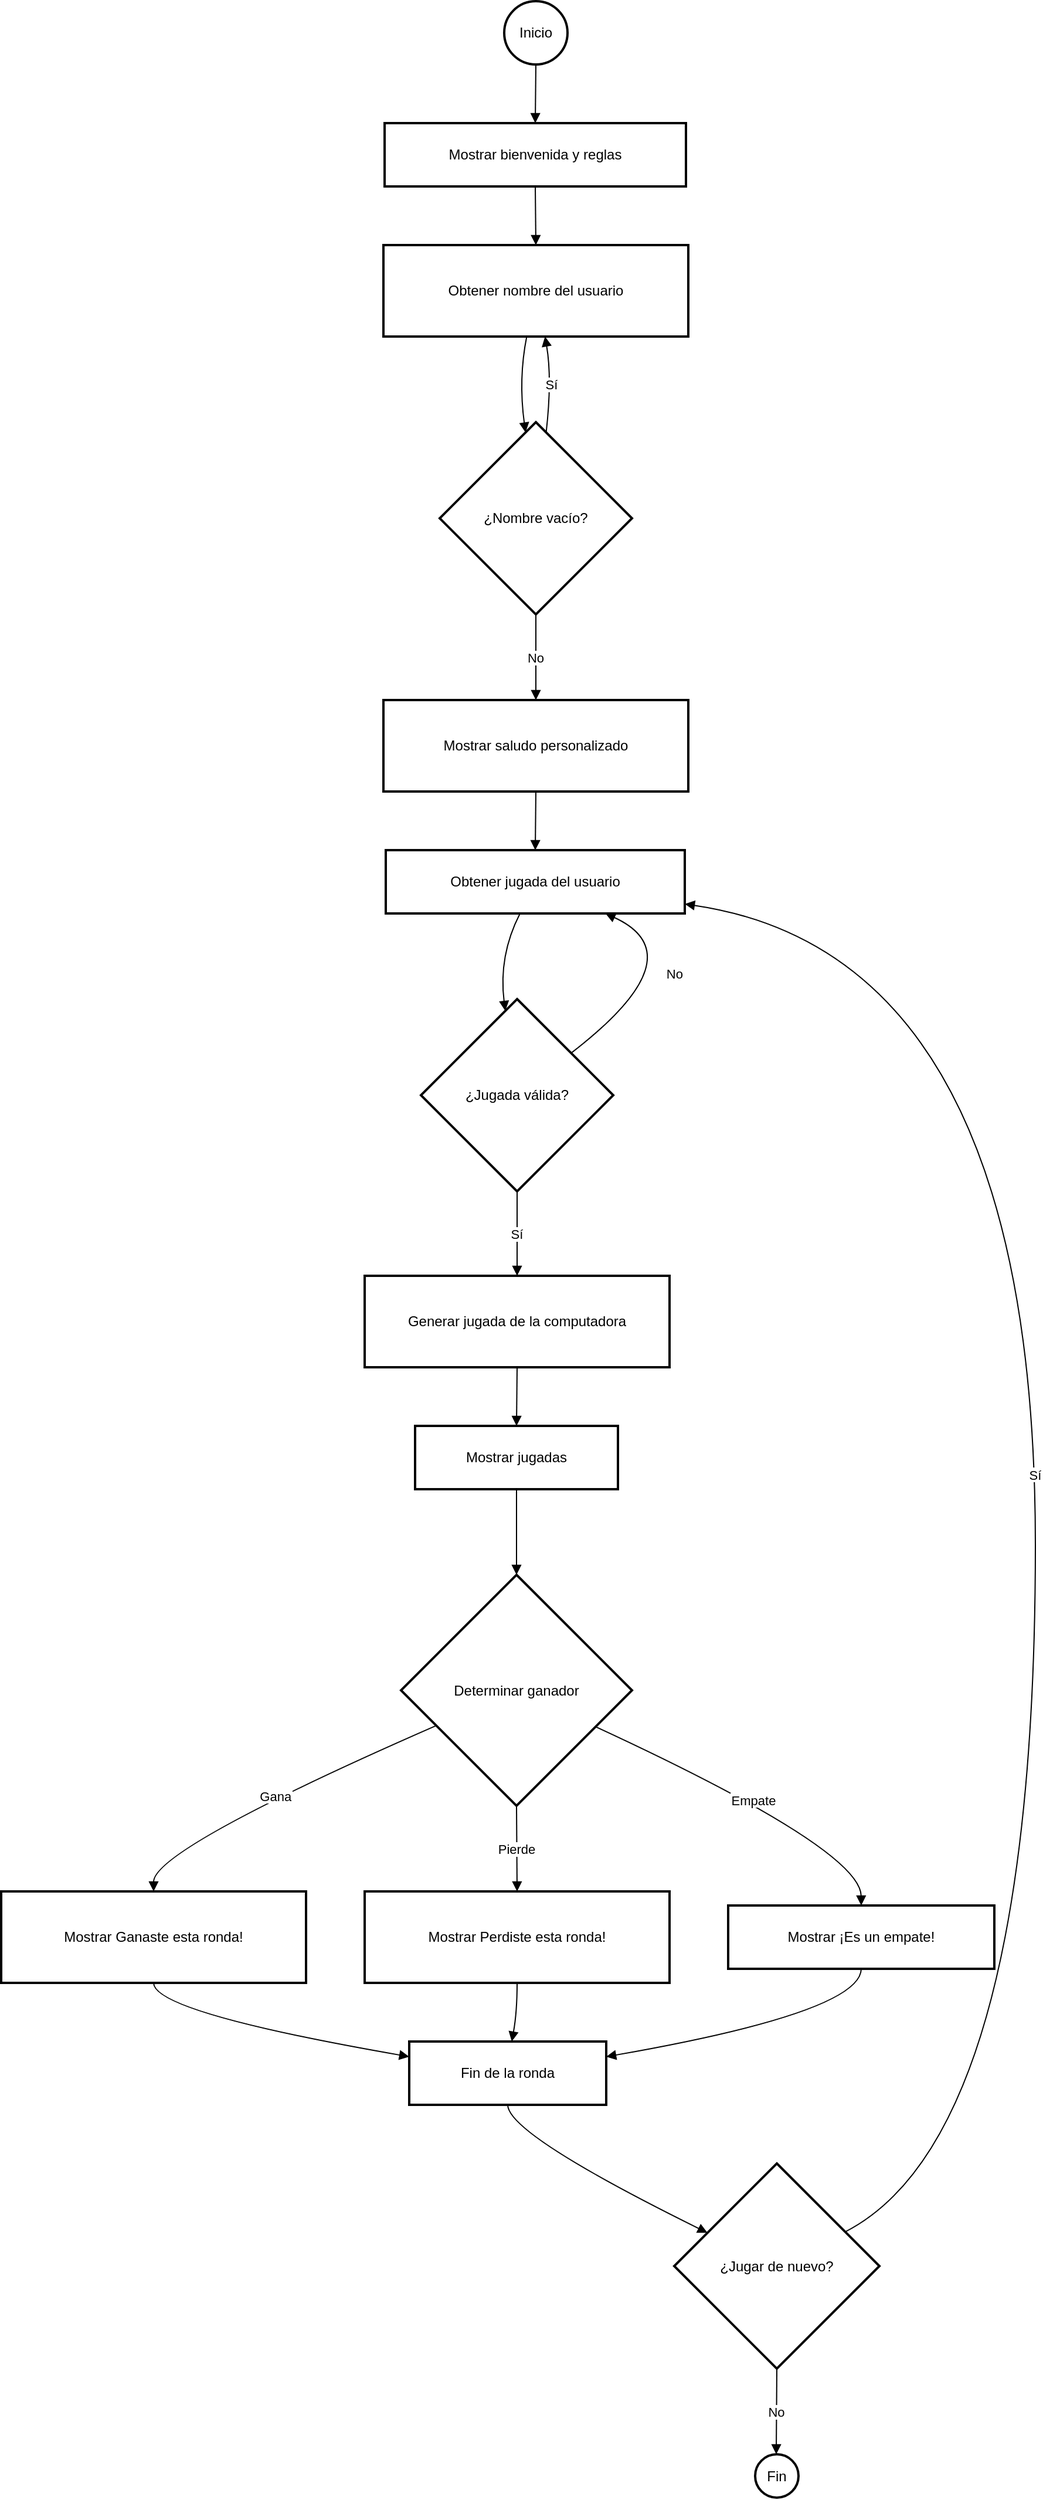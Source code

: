 <mxfile version="28.0.9">
  <diagram id="C5RBs43oDa-KdzZeNtuy" name="Page-1">
    <mxGraphModel grid="1" page="1" gridSize="10" guides="1" tooltips="1" connect="1" arrows="1" fold="1" pageScale="1" pageWidth="827" pageHeight="1169" math="0" shadow="0">
      <root>
        <mxCell id="WIyWlLk6GJQsqaUBKTNV-0" />
        <mxCell id="WIyWlLk6GJQsqaUBKTNV-1" parent="WIyWlLk6GJQsqaUBKTNV-0" />
        <mxCell id="MaB-Qeh2MucJvg17H76J-40" value="Inicio" style="ellipse;aspect=fixed;strokeWidth=2;whiteSpace=wrap;" vertex="1" parent="WIyWlLk6GJQsqaUBKTNV-1">
          <mxGeometry x="449" y="20" width="54" height="54" as="geometry" />
        </mxCell>
        <mxCell id="MaB-Qeh2MucJvg17H76J-41" value="Mostrar bienvenida y reglas" style="whiteSpace=wrap;strokeWidth=2;" vertex="1" parent="WIyWlLk6GJQsqaUBKTNV-1">
          <mxGeometry x="347" y="124" width="257" height="54" as="geometry" />
        </mxCell>
        <mxCell id="MaB-Qeh2MucJvg17H76J-42" value="Obtener nombre del usuario" style="whiteSpace=wrap;strokeWidth=2;" vertex="1" parent="WIyWlLk6GJQsqaUBKTNV-1">
          <mxGeometry x="346" y="228" width="260" height="78" as="geometry" />
        </mxCell>
        <mxCell id="MaB-Qeh2MucJvg17H76J-43" value="¿Nombre vacío?" style="rhombus;strokeWidth=2;whiteSpace=wrap;" vertex="1" parent="WIyWlLk6GJQsqaUBKTNV-1">
          <mxGeometry x="394" y="379" width="164" height="164" as="geometry" />
        </mxCell>
        <mxCell id="MaB-Qeh2MucJvg17H76J-44" value="Mostrar saludo personalizado" style="whiteSpace=wrap;strokeWidth=2;" vertex="1" parent="WIyWlLk6GJQsqaUBKTNV-1">
          <mxGeometry x="346" y="616" width="260" height="78" as="geometry" />
        </mxCell>
        <mxCell id="MaB-Qeh2MucJvg17H76J-45" value="Obtener jugada del usuario" style="whiteSpace=wrap;strokeWidth=2;" vertex="1" parent="WIyWlLk6GJQsqaUBKTNV-1">
          <mxGeometry x="348" y="744" width="255" height="54" as="geometry" />
        </mxCell>
        <mxCell id="MaB-Qeh2MucJvg17H76J-46" value="¿Jugada válida?" style="rhombus;strokeWidth=2;whiteSpace=wrap;" vertex="1" parent="WIyWlLk6GJQsqaUBKTNV-1">
          <mxGeometry x="378" y="871" width="164" height="164" as="geometry" />
        </mxCell>
        <mxCell id="MaB-Qeh2MucJvg17H76J-47" value="Generar jugada de la computadora" style="whiteSpace=wrap;strokeWidth=2;" vertex="1" parent="WIyWlLk6GJQsqaUBKTNV-1">
          <mxGeometry x="330" y="1107" width="260" height="78" as="geometry" />
        </mxCell>
        <mxCell id="MaB-Qeh2MucJvg17H76J-48" value="Mostrar jugadas" style="whiteSpace=wrap;strokeWidth=2;" vertex="1" parent="WIyWlLk6GJQsqaUBKTNV-1">
          <mxGeometry x="373" y="1235" width="173" height="54" as="geometry" />
        </mxCell>
        <mxCell id="MaB-Qeh2MucJvg17H76J-49" value="Determinar ganador" style="rhombus;strokeWidth=2;whiteSpace=wrap;" vertex="1" parent="WIyWlLk6GJQsqaUBKTNV-1">
          <mxGeometry x="361" y="1362" width="197" height="197" as="geometry" />
        </mxCell>
        <mxCell id="MaB-Qeh2MucJvg17H76J-50" value="Mostrar Ganaste esta ronda!" style="whiteSpace=wrap;strokeWidth=2;" vertex="1" parent="WIyWlLk6GJQsqaUBKTNV-1">
          <mxGeometry x="20" y="1632" width="260" height="78" as="geometry" />
        </mxCell>
        <mxCell id="MaB-Qeh2MucJvg17H76J-51" value="Mostrar Perdiste esta ronda!" style="whiteSpace=wrap;strokeWidth=2;" vertex="1" parent="WIyWlLk6GJQsqaUBKTNV-1">
          <mxGeometry x="330" y="1632" width="260" height="78" as="geometry" />
        </mxCell>
        <mxCell id="MaB-Qeh2MucJvg17H76J-52" value="Mostrar ¡Es un empate!" style="whiteSpace=wrap;strokeWidth=2;" vertex="1" parent="WIyWlLk6GJQsqaUBKTNV-1">
          <mxGeometry x="640" y="1644" width="227" height="54" as="geometry" />
        </mxCell>
        <mxCell id="MaB-Qeh2MucJvg17H76J-53" value="Fin de la ronda" style="whiteSpace=wrap;strokeWidth=2;" vertex="1" parent="WIyWlLk6GJQsqaUBKTNV-1">
          <mxGeometry x="368" y="1760" width="168" height="54" as="geometry" />
        </mxCell>
        <mxCell id="MaB-Qeh2MucJvg17H76J-54" value="¿Jugar de nuevo?" style="rhombus;strokeWidth=2;whiteSpace=wrap;" vertex="1" parent="WIyWlLk6GJQsqaUBKTNV-1">
          <mxGeometry x="594" y="1864" width="175" height="175" as="geometry" />
        </mxCell>
        <mxCell id="MaB-Qeh2MucJvg17H76J-55" value="Fin" style="ellipse;aspect=fixed;strokeWidth=2;whiteSpace=wrap;" vertex="1" parent="WIyWlLk6GJQsqaUBKTNV-1">
          <mxGeometry x="663" y="2112" width="37" height="37" as="geometry" />
        </mxCell>
        <mxCell id="MaB-Qeh2MucJvg17H76J-56" value="" style="curved=1;startArrow=none;endArrow=block;exitX=0.5;exitY=1;entryX=0.5;entryY=0;rounded=0;" edge="1" parent="WIyWlLk6GJQsqaUBKTNV-1" source="MaB-Qeh2MucJvg17H76J-40" target="MaB-Qeh2MucJvg17H76J-41">
          <mxGeometry relative="1" as="geometry">
            <Array as="points" />
          </mxGeometry>
        </mxCell>
        <mxCell id="MaB-Qeh2MucJvg17H76J-57" value="" style="curved=1;startArrow=none;endArrow=block;exitX=0.5;exitY=1;entryX=0.5;entryY=0;rounded=0;" edge="1" parent="WIyWlLk6GJQsqaUBKTNV-1" source="MaB-Qeh2MucJvg17H76J-41" target="MaB-Qeh2MucJvg17H76J-42">
          <mxGeometry relative="1" as="geometry">
            <Array as="points" />
          </mxGeometry>
        </mxCell>
        <mxCell id="MaB-Qeh2MucJvg17H76J-58" value="" style="curved=1;startArrow=none;endArrow=block;exitX=0.47;exitY=1;entryX=0.44;entryY=0;rounded=0;" edge="1" parent="WIyWlLk6GJQsqaUBKTNV-1" source="MaB-Qeh2MucJvg17H76J-42" target="MaB-Qeh2MucJvg17H76J-43">
          <mxGeometry relative="1" as="geometry">
            <Array as="points">
              <mxPoint x="461" y="342" />
            </Array>
          </mxGeometry>
        </mxCell>
        <mxCell id="MaB-Qeh2MucJvg17H76J-59" value="Sí" style="curved=1;startArrow=none;endArrow=block;exitX=0.56;exitY=0;entryX=0.53;entryY=1;rounded=0;" edge="1" parent="WIyWlLk6GJQsqaUBKTNV-1" source="MaB-Qeh2MucJvg17H76J-43" target="MaB-Qeh2MucJvg17H76J-42">
          <mxGeometry relative="1" as="geometry">
            <Array as="points">
              <mxPoint x="490" y="342" />
            </Array>
          </mxGeometry>
        </mxCell>
        <mxCell id="MaB-Qeh2MucJvg17H76J-60" value="No" style="curved=1;startArrow=none;endArrow=block;exitX=0.5;exitY=1;entryX=0.5;entryY=0;rounded=0;" edge="1" parent="WIyWlLk6GJQsqaUBKTNV-1" source="MaB-Qeh2MucJvg17H76J-43" target="MaB-Qeh2MucJvg17H76J-44">
          <mxGeometry relative="1" as="geometry">
            <Array as="points" />
          </mxGeometry>
        </mxCell>
        <mxCell id="MaB-Qeh2MucJvg17H76J-61" value="" style="curved=1;startArrow=none;endArrow=block;exitX=0.5;exitY=1;entryX=0.5;entryY=-0.01;rounded=0;" edge="1" parent="WIyWlLk6GJQsqaUBKTNV-1" source="MaB-Qeh2MucJvg17H76J-44" target="MaB-Qeh2MucJvg17H76J-45">
          <mxGeometry relative="1" as="geometry">
            <Array as="points" />
          </mxGeometry>
        </mxCell>
        <mxCell id="MaB-Qeh2MucJvg17H76J-62" value="" style="curved=1;startArrow=none;endArrow=block;exitX=0.45;exitY=0.99;entryX=0.43;entryY=0;rounded=0;" edge="1" parent="WIyWlLk6GJQsqaUBKTNV-1" source="MaB-Qeh2MucJvg17H76J-45" target="MaB-Qeh2MucJvg17H76J-46">
          <mxGeometry relative="1" as="geometry">
            <Array as="points">
              <mxPoint x="444" y="834" />
            </Array>
          </mxGeometry>
        </mxCell>
        <mxCell id="MaB-Qeh2MucJvg17H76J-63" value="No" style="curved=1;startArrow=none;endArrow=block;exitX=1;exitY=0.11;entryX=0.73;entryY=0.99;rounded=0;" edge="1" parent="WIyWlLk6GJQsqaUBKTNV-1" source="MaB-Qeh2MucJvg17H76J-46" target="MaB-Qeh2MucJvg17H76J-45">
          <mxGeometry relative="1" as="geometry">
            <Array as="points">
              <mxPoint x="614" y="834" />
            </Array>
          </mxGeometry>
        </mxCell>
        <mxCell id="MaB-Qeh2MucJvg17H76J-64" value="Sí" style="curved=1;startArrow=none;endArrow=block;exitX=0.5;exitY=1;entryX=0.5;entryY=0;rounded=0;" edge="1" parent="WIyWlLk6GJQsqaUBKTNV-1" source="MaB-Qeh2MucJvg17H76J-46" target="MaB-Qeh2MucJvg17H76J-47">
          <mxGeometry relative="1" as="geometry">
            <Array as="points" />
          </mxGeometry>
        </mxCell>
        <mxCell id="MaB-Qeh2MucJvg17H76J-65" value="" style="curved=1;startArrow=none;endArrow=block;exitX=0.5;exitY=1;entryX=0.5;entryY=0;rounded=0;" edge="1" parent="WIyWlLk6GJQsqaUBKTNV-1" source="MaB-Qeh2MucJvg17H76J-47" target="MaB-Qeh2MucJvg17H76J-48">
          <mxGeometry relative="1" as="geometry">
            <Array as="points" />
          </mxGeometry>
        </mxCell>
        <mxCell id="MaB-Qeh2MucJvg17H76J-66" value="" style="curved=1;startArrow=none;endArrow=block;exitX=0.5;exitY=1;entryX=0.5;entryY=0;rounded=0;" edge="1" parent="WIyWlLk6GJQsqaUBKTNV-1" source="MaB-Qeh2MucJvg17H76J-48" target="MaB-Qeh2MucJvg17H76J-49">
          <mxGeometry relative="1" as="geometry">
            <Array as="points" />
          </mxGeometry>
        </mxCell>
        <mxCell id="MaB-Qeh2MucJvg17H76J-67" value="Gana" style="curved=1;startArrow=none;endArrow=block;exitX=0;exitY=0.72;entryX=0.5;entryY=0;rounded=0;" edge="1" parent="WIyWlLk6GJQsqaUBKTNV-1" source="MaB-Qeh2MucJvg17H76J-49" target="MaB-Qeh2MucJvg17H76J-50">
          <mxGeometry relative="1" as="geometry">
            <Array as="points">
              <mxPoint x="150" y="1596" />
            </Array>
          </mxGeometry>
        </mxCell>
        <mxCell id="MaB-Qeh2MucJvg17H76J-68" value="Pierde" style="curved=1;startArrow=none;endArrow=block;exitX=0.5;exitY=1;entryX=0.5;entryY=0;rounded=0;" edge="1" parent="WIyWlLk6GJQsqaUBKTNV-1" source="MaB-Qeh2MucJvg17H76J-49" target="MaB-Qeh2MucJvg17H76J-51">
          <mxGeometry relative="1" as="geometry">
            <Array as="points" />
          </mxGeometry>
        </mxCell>
        <mxCell id="MaB-Qeh2MucJvg17H76J-69" value="Empate" style="curved=1;startArrow=none;endArrow=block;exitX=1;exitY=0.73;entryX=0.5;entryY=0.01;rounded=0;" edge="1" parent="WIyWlLk6GJQsqaUBKTNV-1" source="MaB-Qeh2MucJvg17H76J-49" target="MaB-Qeh2MucJvg17H76J-52">
          <mxGeometry relative="1" as="geometry">
            <Array as="points">
              <mxPoint x="753" y="1596" />
            </Array>
          </mxGeometry>
        </mxCell>
        <mxCell id="MaB-Qeh2MucJvg17H76J-70" value="" style="curved=1;startArrow=none;endArrow=block;exitX=0.5;exitY=1;entryX=0;entryY=0.24;rounded=0;" edge="1" parent="WIyWlLk6GJQsqaUBKTNV-1" source="MaB-Qeh2MucJvg17H76J-50" target="MaB-Qeh2MucJvg17H76J-53">
          <mxGeometry relative="1" as="geometry">
            <Array as="points">
              <mxPoint x="150" y="1735" />
            </Array>
          </mxGeometry>
        </mxCell>
        <mxCell id="MaB-Qeh2MucJvg17H76J-71" value="" style="curved=1;startArrow=none;endArrow=block;exitX=0.5;exitY=1;entryX=0.52;entryY=0.01;rounded=0;" edge="1" parent="WIyWlLk6GJQsqaUBKTNV-1" source="MaB-Qeh2MucJvg17H76J-51" target="MaB-Qeh2MucJvg17H76J-53">
          <mxGeometry relative="1" as="geometry">
            <Array as="points">
              <mxPoint x="460" y="1735" />
            </Array>
          </mxGeometry>
        </mxCell>
        <mxCell id="MaB-Qeh2MucJvg17H76J-72" value="" style="curved=1;startArrow=none;endArrow=block;exitX=0.5;exitY=1.01;entryX=1;entryY=0.24;rounded=0;" edge="1" parent="WIyWlLk6GJQsqaUBKTNV-1" source="MaB-Qeh2MucJvg17H76J-52" target="MaB-Qeh2MucJvg17H76J-53">
          <mxGeometry relative="1" as="geometry">
            <Array as="points">
              <mxPoint x="753" y="1735" />
            </Array>
          </mxGeometry>
        </mxCell>
        <mxCell id="MaB-Qeh2MucJvg17H76J-73" value="" style="curved=1;startArrow=none;endArrow=block;exitX=0.5;exitY=1.01;entryX=0;entryY=0.26;rounded=0;" edge="1" parent="WIyWlLk6GJQsqaUBKTNV-1" source="MaB-Qeh2MucJvg17H76J-53" target="MaB-Qeh2MucJvg17H76J-54">
          <mxGeometry relative="1" as="geometry">
            <Array as="points">
              <mxPoint x="452" y="1839" />
            </Array>
          </mxGeometry>
        </mxCell>
        <mxCell id="MaB-Qeh2MucJvg17H76J-74" value="Sí" style="curved=1;startArrow=none;endArrow=block;exitX=1;exitY=0.25;entryX=1;entryY=0.85;rounded=0;" edge="1" parent="WIyWlLk6GJQsqaUBKTNV-1" source="MaB-Qeh2MucJvg17H76J-54" target="MaB-Qeh2MucJvg17H76J-45">
          <mxGeometry relative="1" as="geometry">
            <Array as="points">
              <mxPoint x="902" y="1839" />
              <mxPoint x="902" y="834" />
            </Array>
          </mxGeometry>
        </mxCell>
        <mxCell id="MaB-Qeh2MucJvg17H76J-75" value="No" style="curved=1;startArrow=none;endArrow=block;exitX=0.5;exitY=1;entryX=0.48;entryY=0;rounded=0;" edge="1" parent="WIyWlLk6GJQsqaUBKTNV-1" source="MaB-Qeh2MucJvg17H76J-54" target="MaB-Qeh2MucJvg17H76J-55">
          <mxGeometry relative="1" as="geometry">
            <Array as="points" />
          </mxGeometry>
        </mxCell>
      </root>
    </mxGraphModel>
  </diagram>
</mxfile>
